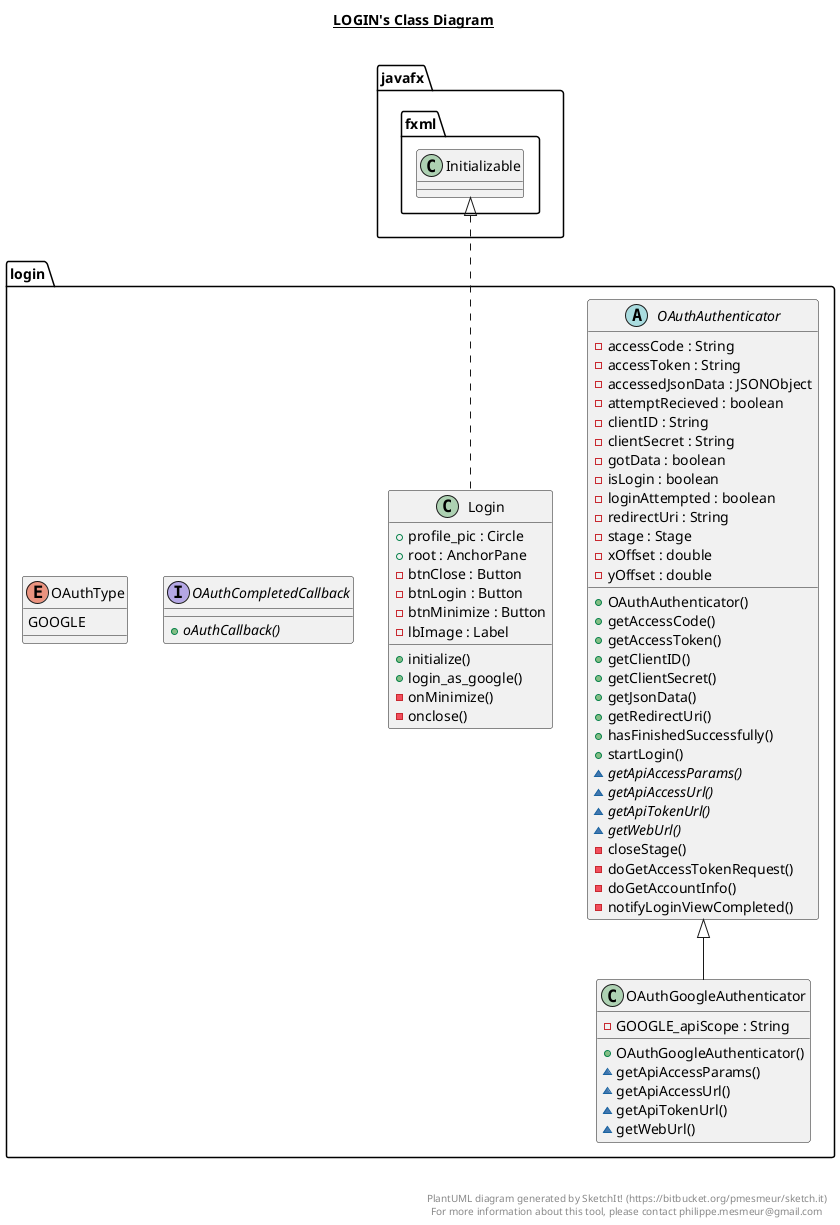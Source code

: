 @startuml

title __LOGIN's Class Diagram__\n

  namespace login {
    class login.Login {
        + profile_pic : Circle
        + root : AnchorPane
        - btnClose : Button
        - btnLogin : Button
        - btnMinimize : Button
        - lbImage : Label
        + initialize()
        + login_as_google()
        - onMinimize()
        - onclose()
    }
  }
  

  namespace login {
    abstract class login.OAuthAuthenticator {
        - accessCode : String
        - accessToken : String
        - accessedJsonData : JSONObject
        - attemptRecieved : boolean
        - clientID : String
        - clientSecret : String
        - gotData : boolean
        - isLogin : boolean
        - loginAttempted : boolean
        - redirectUri : String
        - stage : Stage
        - xOffset : double
        - yOffset : double
        + OAuthAuthenticator()
        + getAccessCode()
        + getAccessToken()
        + getClientID()
        + getClientSecret()
        + getJsonData()
        + getRedirectUri()
        + hasFinishedSuccessfully()
        + startLogin()
        {abstract} ~ getApiAccessParams()
        {abstract} ~ getApiAccessUrl()
        {abstract} ~ getApiTokenUrl()
        {abstract} ~ getWebUrl()
        - closeStage()
        - doGetAccessTokenRequest()
        - doGetAccountInfo()
        - notifyLoginViewCompleted()
    }
  }
  

  namespace login {
    interface login.OAuthCompletedCallback {
        {abstract} + oAuthCallback()
    }
  }
  

  namespace login {
    class login.OAuthGoogleAuthenticator {
        - GOOGLE_apiScope : String
        + OAuthGoogleAuthenticator()
        ~ getApiAccessParams()
        ~ getApiAccessUrl()
        ~ getApiTokenUrl()
        ~ getWebUrl()
    }
  }
  

  namespace login {
    enum OAuthType {
      GOOGLE
    }
  }
  

  login.Login .up.|> javafx.fxml.Initializable
  login.OAuthGoogleAuthenticator -up-|> login.OAuthAuthenticator


right footer


PlantUML diagram generated by SketchIt! (https://bitbucket.org/pmesmeur/sketch.it)
For more information about this tool, please contact philippe.mesmeur@gmail.com
endfooter

@enduml

